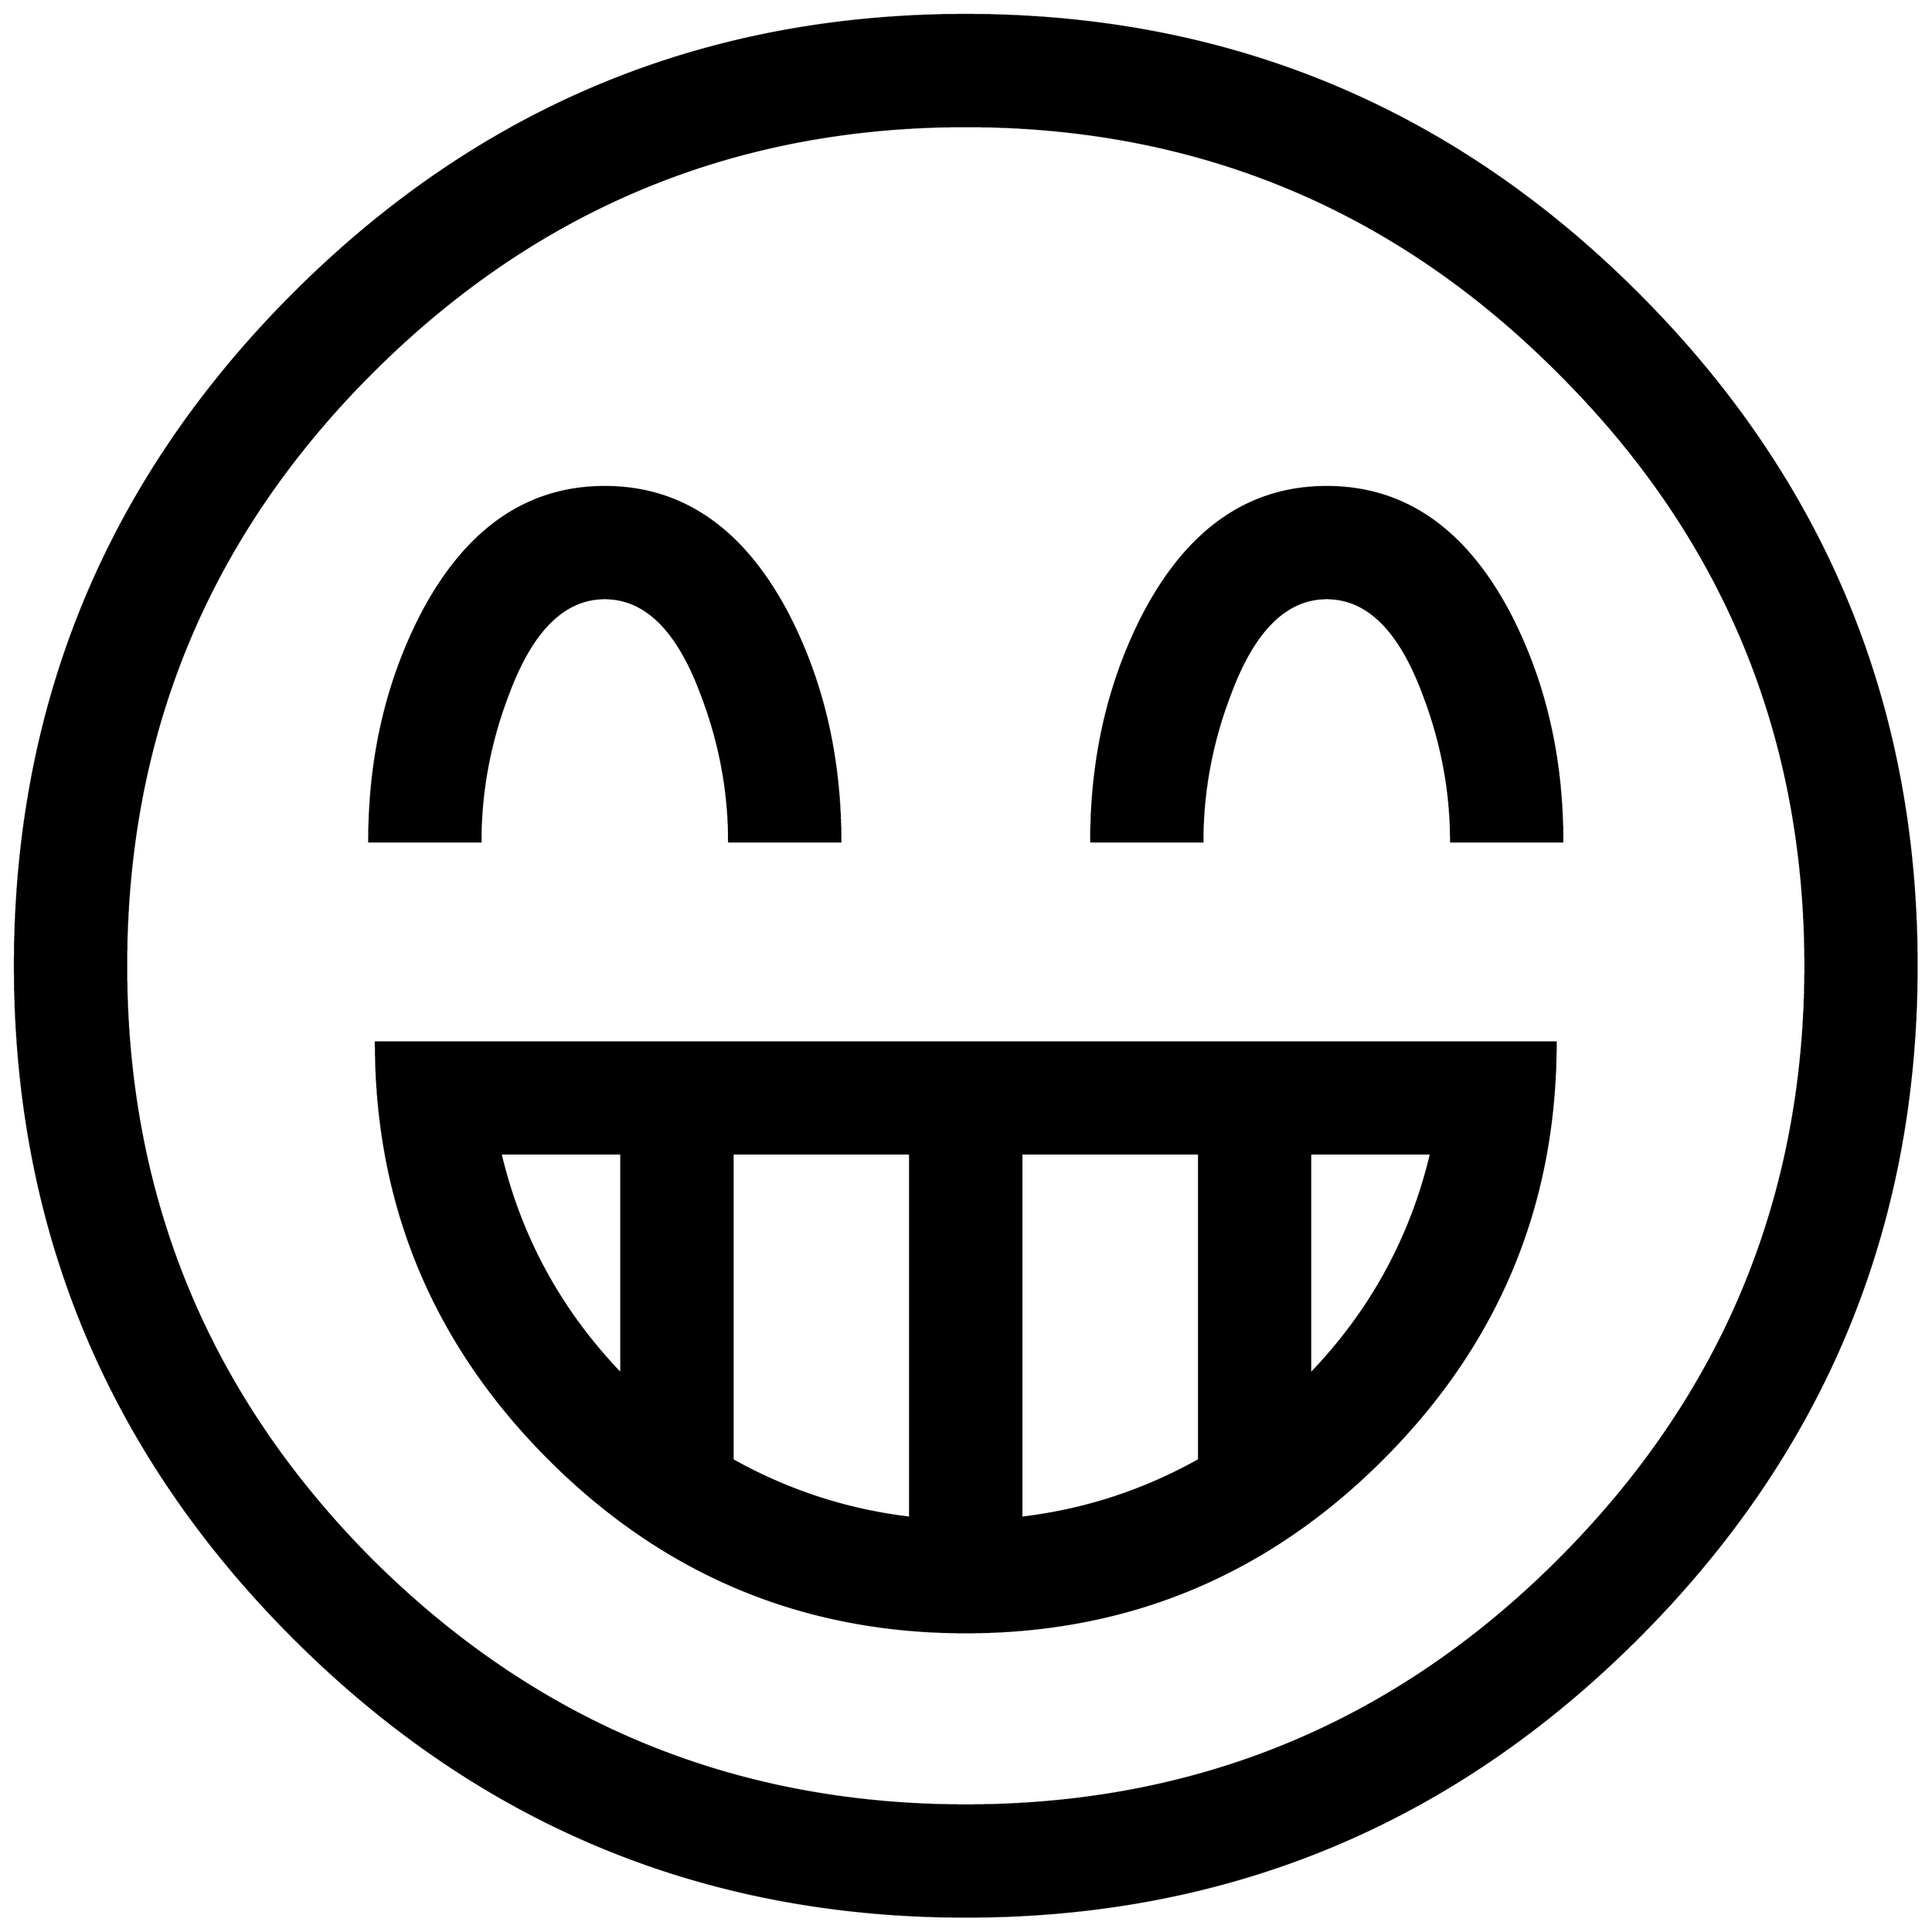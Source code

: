 


\begin{tikzpicture}[y=0.80pt, x=0.80pt, yscale=-1.0, xscale=1.0, inner sep=0pt, outer sep=0pt]
\begin{scope}[shift={(100.0,1706.0)},nonzero rule]
  \path[draw=.,fill=.,line width=1.600pt] (1794.0,-582.0) ..
    controls (1794.0,-346.0) and (1710.333,-144.333) ..
    (1543.0,23.0) .. controls (1375.667,190.333) and (1174.0,274.0)
    .. (938.0,274.0) .. controls (702.0,274.0) and (500.333,190.333)
    .. (333.0,23.0) .. controls (165.667,-144.333) and (82.0,-346.0)
    .. (82.0,-582.0) .. controls (82.0,-818.0) and
    (165.667,-1019.667) .. (333.0,-1187.0) .. controls
    (500.333,-1354.333) and (702.0,-1438.0) .. (938.0,-1438.0) ..
    controls (1174.0,-1438.0) and (1375.667,-1354.333) ..
    (1543.0,-1187.0) .. controls (1710.333,-1019.667) and
    (1794.0,-818.0) .. (1794.0,-582.0) -- cycle(1694.0,-582.0)
    .. controls (1694.0,-790.667) and (1620.0,-968.667) ..
    (1472.0,-1116.0) .. controls (1324.667,-1264.0) and
    (1146.667,-1338.0) .. (938.0,-1338.0) .. controls
    (729.333,-1338.0) and (551.0,-1264.0) .. (403.0,-1116.0) ..
    controls (255.667,-968.667) and (182.0,-790.667) .. (182.0,-582.0)
    .. controls (182.0,-373.333) and (255.667,-195.0) ..
    (403.0,-47.0) .. controls (551.0,100.333) and (729.333,174.0) ..
    (938.0,174.0) .. controls (1146.667,174.0) and (1324.667,100.333)
    .. (1472.0,-47.0) .. controls (1620.0,-195.0) and
    (1694.0,-373.333) .. (1694.0,-582.0) -- cycle(1475.0,-694.0)
    -- (1375.0,-694.0) .. controls (1375.0,-739.333) and
    (1366.667,-783.667) .. (1350.0,-827.0) .. controls
    (1328.667,-884.333) and (1299.667,-913.0) .. (1263.0,-913.0) ..
    controls (1226.333,-913.0) and (1197.333,-884.333) ..
    (1176.0,-827.0) .. controls (1159.333,-783.667) and
    (1151.0,-739.333) .. (1151.0,-694.0) -- (1051.0,-694.0) ..
    controls (1051.0,-770.0) and (1067.0,-838.667) ..
    (1099.0,-900.0) .. controls (1139.0,-975.333) and
    (1193.667,-1013.0) .. (1263.0,-1013.0) .. controls
    (1332.333,-1013.0) and (1387.0,-975.333) .. (1427.0,-900.0) ..
    controls (1459.0,-838.667) and (1475.0,-770.0) ..
    (1475.0,-694.0) -- cycle(825.0,-694.0) -- (725.0,-694.0) ..
    controls (725.0,-739.333) and (716.667,-783.667) .. (700.0,-827.0)
    .. controls (678.667,-884.333) and (649.667,-913.0) ..
    (613.0,-913.0) .. controls (576.333,-913.0) and (547.333,-884.333)
    .. (526.0,-827.0) .. controls (509.333,-783.667) and
    (501.0,-739.333) .. (501.0,-694.0) -- (401.0,-694.0) ..
    controls (401.0,-770.0) and (417.0,-838.667) .. (449.0,-900.0)
    .. controls (489.0,-975.333) and (543.667,-1013.0) ..
    (613.0,-1013.0) .. controls (682.333,-1013.0) and
    (737.0,-975.333) .. (777.0,-900.0) .. controls (809.0,-838.667)
    and (825.0,-770.0) .. (825.0,-694.0) -- cycle(1469.0,-513.0)
    .. controls (1469.0,-367.0) and (1417.0,-242.0) ..
    (1313.0,-138.0) .. controls (1209.0,-34.0) and (1084.0,18.0)
    .. (938.0,18.0) .. controls (792.0,18.0) and (667.0,-34.0)
    .. (563.0,-138.0) .. controls (459.0,-242.0) and
    (407.0,-367.0) .. (407.0,-513.0) -- (1469.0,-513.0) --
    cycle(1357.0,-413.0) -- (1248.0,-413.0) -- (1248.0,-214.0)
    .. controls (1302.667,-270.667) and (1339.0,-337.0) ..
    (1357.0,-413.0) -- cycle(1148.0,-137.0) -- (1148.0,-413.0)
    -- (988.0,-413.0) -- (988.0,-85.0) .. controls
    (1044.667,-91.667) and (1098.0,-109.0) .. (1148.0,-137.0) --
    cycle(888.0,-85.0) -- (888.0,-413.0) -- (728.0,-413.0) --
    (728.0,-137.0) .. controls (778.0,-109.0) and (831.333,-91.667)
    .. (888.0,-85.0) -- cycle(628.0,-214.0) -- (628.0,-413.0) --
    (519.0,-413.0) .. controls (537.0,-337.0) and (573.333,-270.667)
    .. (628.0,-214.0) -- cycle;
\end{scope}

\end{tikzpicture}

